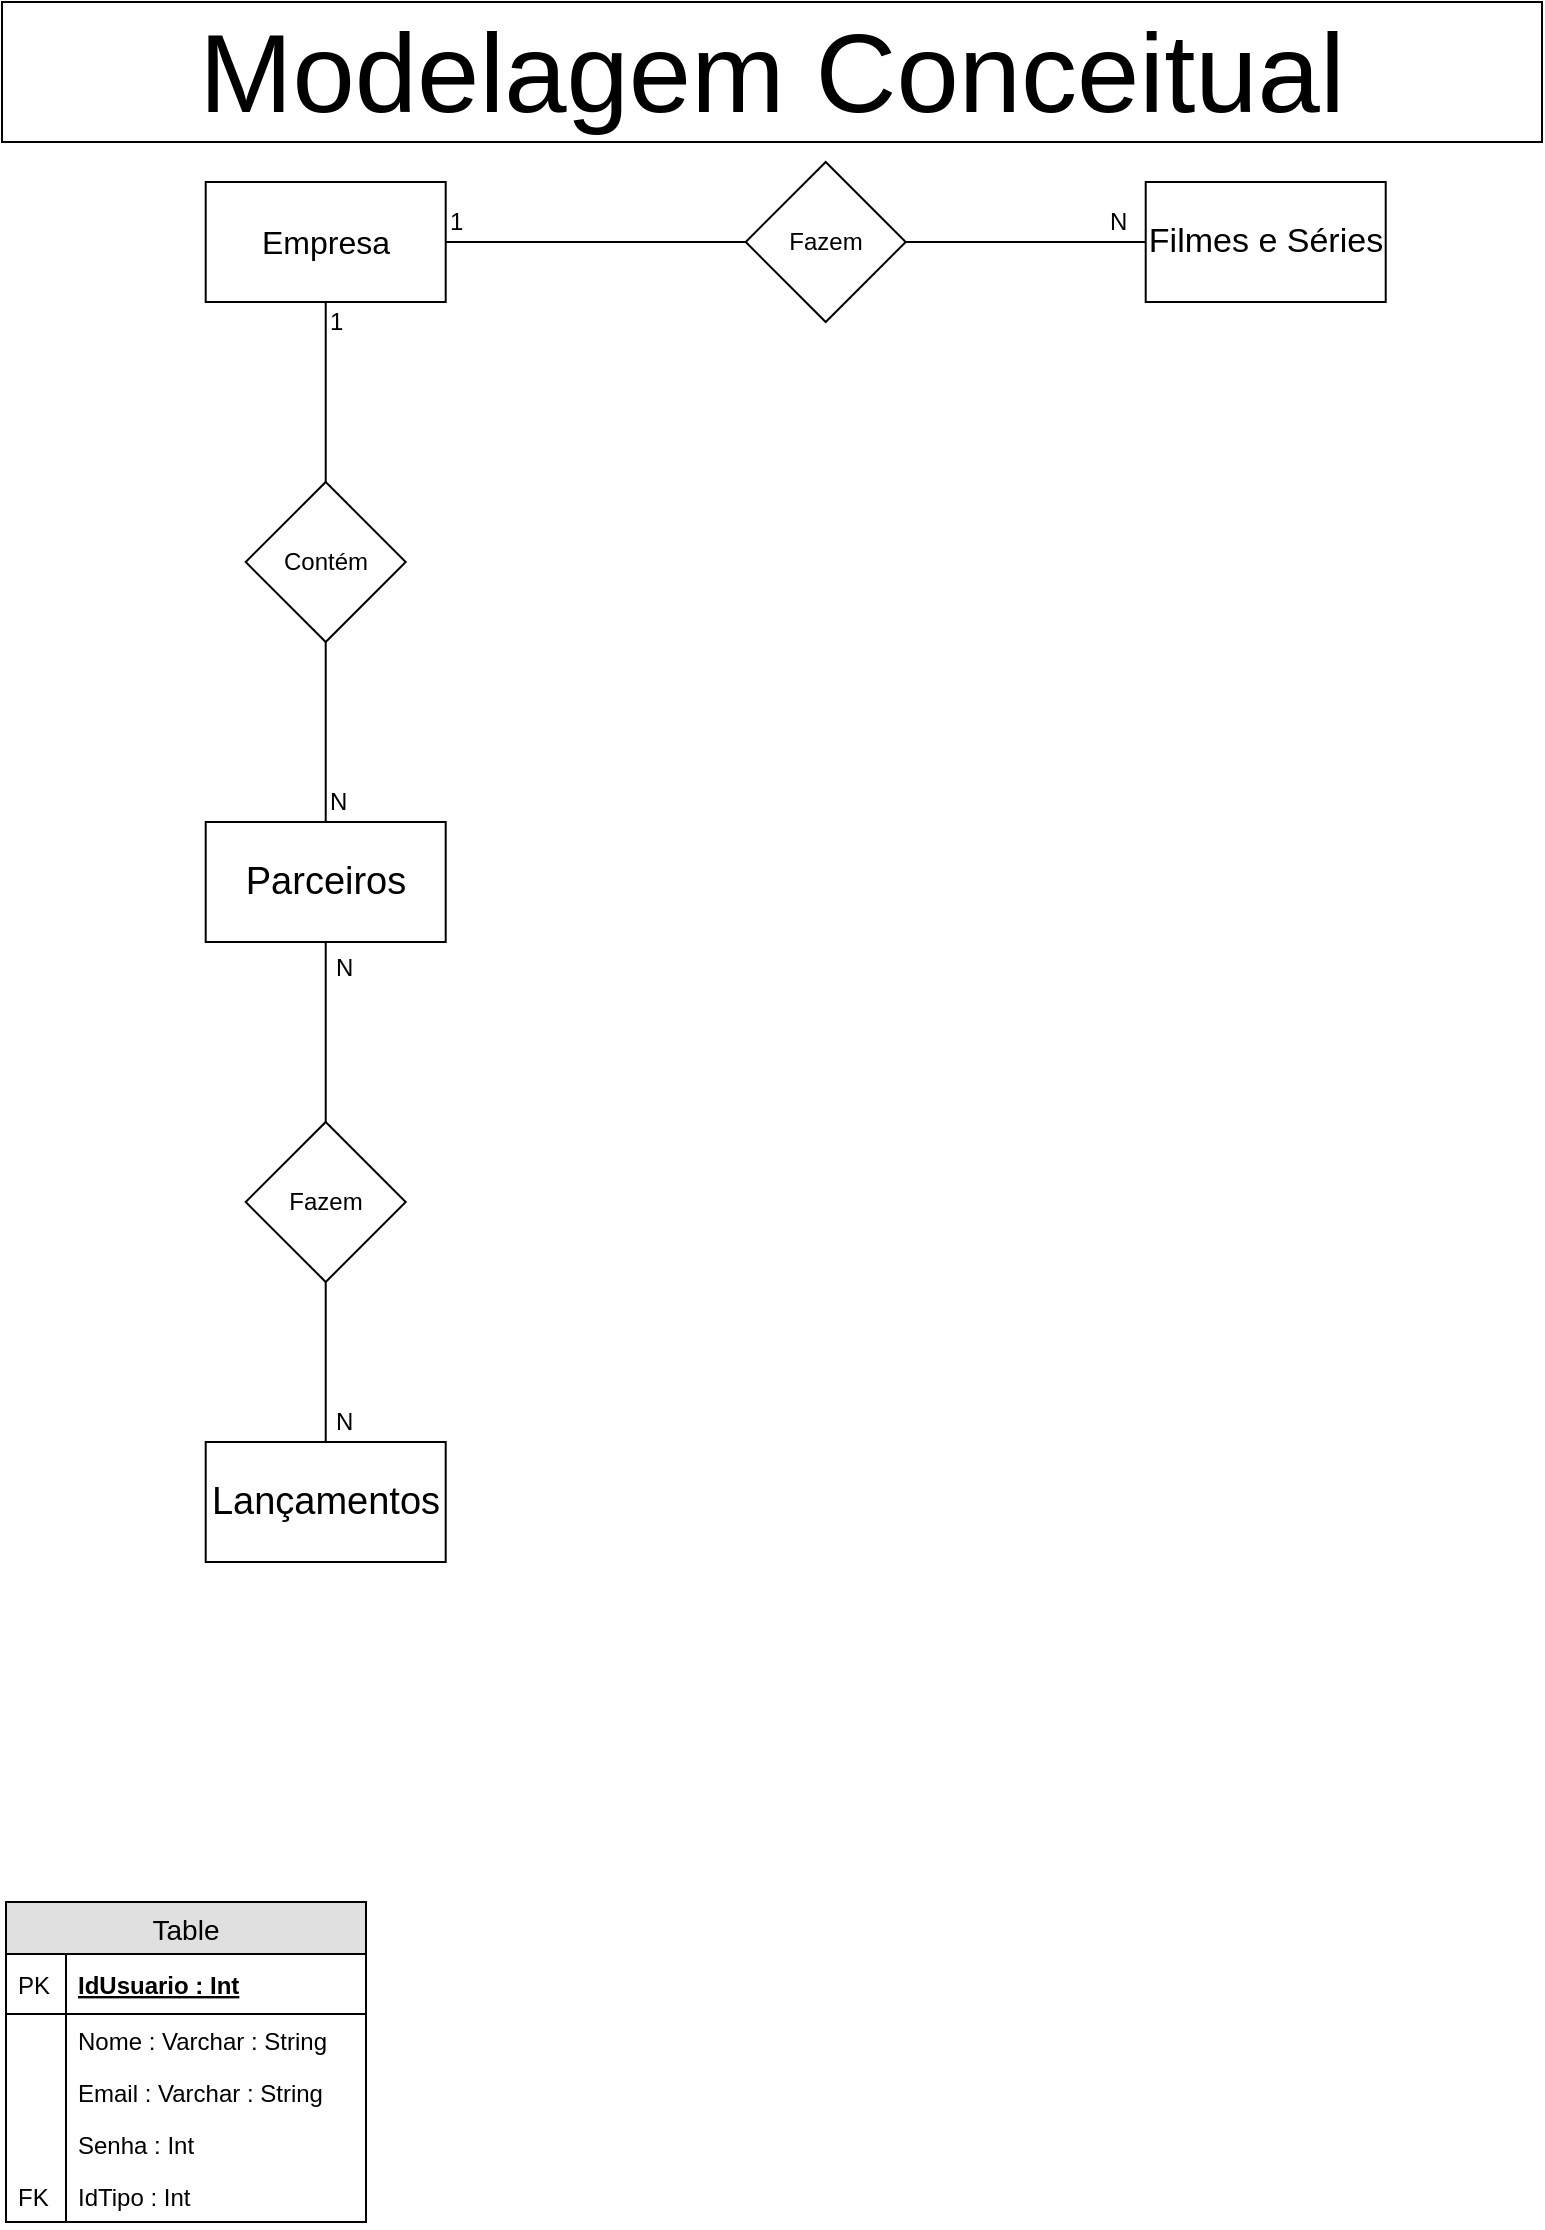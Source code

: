 <mxfile version="11.1.4" type="device"><diagram id="pKM35my9jEm7qBgAVK0z" name="Page-1"><mxGraphModel dx="1346" dy="880" grid="1" gridSize="10" guides="1" tooltips="1" connect="1" arrows="1" fold="1" page="1" pageScale="1" pageWidth="827" pageHeight="1169" math="0" shadow="0"><root><mxCell id="0"/><mxCell id="1" parent="0"/><mxCell id="f41Vhf3scK1Nf9vSHSkC-1" value="&lt;font style=&quot;font-size: 56px&quot;&gt;Modelagem Conceitual&lt;/font&gt;" style="rounded=0;whiteSpace=wrap;html=1;" vertex="1" parent="1"><mxGeometry x="28" y="80" width="770" height="70" as="geometry"/></mxCell><mxCell id="f41Vhf3scK1Nf9vSHSkC-2" value="&lt;font style=&quot;font-size: 16px&quot;&gt;Empresa&lt;/font&gt;" style="rounded=0;whiteSpace=wrap;html=1;" vertex="1" parent="1"><mxGeometry x="129.853" y="170" width="120" height="60" as="geometry"/></mxCell><mxCell id="f41Vhf3scK1Nf9vSHSkC-3" value="Contém" style="rhombus;whiteSpace=wrap;html=1;" vertex="1" parent="1"><mxGeometry x="149.853" y="320" width="80" height="80" as="geometry"/></mxCell><mxCell id="f41Vhf3scK1Nf9vSHSkC-4" value="" style="endArrow=none;html=1;entryX=0.5;entryY=0;entryDx=0;entryDy=0;exitX=0.5;exitY=1;exitDx=0;exitDy=0;" edge="1" parent="1" source="f41Vhf3scK1Nf9vSHSkC-2" target="f41Vhf3scK1Nf9vSHSkC-3"><mxGeometry width="50" height="50" relative="1" as="geometry"><mxPoint x="179.853" y="260" as="sourcePoint"/><mxPoint x="179.853" y="350" as="targetPoint"/></mxGeometry></mxCell><mxCell id="f41Vhf3scK1Nf9vSHSkC-5" value="" style="endArrow=none;html=1;entryX=0.5;entryY=1;entryDx=0;entryDy=0;exitX=0.5;exitY=0;exitDx=0;exitDy=0;" edge="1" parent="1" source="f41Vhf3scK1Nf9vSHSkC-6" target="f41Vhf3scK1Nf9vSHSkC-3"><mxGeometry width="50" height="50" relative="1" as="geometry"><mxPoint x="190" y="490" as="sourcePoint"/><mxPoint x="179.853" y="420" as="targetPoint"/></mxGeometry></mxCell><mxCell id="f41Vhf3scK1Nf9vSHSkC-6" value="&lt;font style=&quot;font-size: 19px&quot;&gt;Parceiros&lt;/font&gt;" style="rounded=0;whiteSpace=wrap;html=1;" vertex="1" parent="1"><mxGeometry x="129.853" y="490" width="120" height="60" as="geometry"/></mxCell><mxCell id="f41Vhf3scK1Nf9vSHSkC-7" value="&lt;font style=&quot;font-size: 17px&quot;&gt;Filmes e Séries&lt;/font&gt;" style="rounded=0;whiteSpace=wrap;html=1;" vertex="1" parent="1"><mxGeometry x="599.853" y="170" width="120" height="60" as="geometry"/></mxCell><mxCell id="f41Vhf3scK1Nf9vSHSkC-8" value="Fazem" style="rhombus;whiteSpace=wrap;html=1;" vertex="1" parent="1"><mxGeometry x="399.853" y="160" width="80" height="80" as="geometry"/></mxCell><mxCell id="f41Vhf3scK1Nf9vSHSkC-9" value="" style="endArrow=none;html=1;entryX=0;entryY=0.5;entryDx=0;entryDy=0;exitX=1;exitY=0.5;exitDx=0;exitDy=0;" edge="1" parent="1" source="f41Vhf3scK1Nf9vSHSkC-8" target="f41Vhf3scK1Nf9vSHSkC-7"><mxGeometry width="50" height="50" relative="1" as="geometry"><mxPoint x="129.853" y="630" as="sourcePoint"/><mxPoint x="179.853" y="580" as="targetPoint"/></mxGeometry></mxCell><mxCell id="f41Vhf3scK1Nf9vSHSkC-11" value="" style="endArrow=none;html=1;exitX=0.5;exitY=1;exitDx=0;exitDy=0;" edge="1" parent="1" source="f41Vhf3scK1Nf9vSHSkC-6" target="f41Vhf3scK1Nf9vSHSkC-12"><mxGeometry width="50" height="50" relative="1" as="geometry"><mxPoint x="129.853" y="630" as="sourcePoint"/><mxPoint x="179.853" y="580" as="targetPoint"/></mxGeometry></mxCell><mxCell id="f41Vhf3scK1Nf9vSHSkC-12" value="Fazem" style="rhombus;whiteSpace=wrap;html=1;" vertex="1" parent="1"><mxGeometry x="149.853" y="640" width="80" height="80" as="geometry"/></mxCell><mxCell id="f41Vhf3scK1Nf9vSHSkC-13" value="" style="endArrow=none;html=1;exitX=0.5;exitY=1;exitDx=0;exitDy=0;entryX=0.5;entryY=0;entryDx=0;entryDy=0;" edge="1" parent="1" source="f41Vhf3scK1Nf9vSHSkC-12" target="f41Vhf3scK1Nf9vSHSkC-14"><mxGeometry width="50" height="50" relative="1" as="geometry"><mxPoint x="129.853" y="700" as="sourcePoint"/><mxPoint x="189.853" y="780" as="targetPoint"/></mxGeometry></mxCell><mxCell id="f41Vhf3scK1Nf9vSHSkC-14" value="&lt;font style=&quot;font-size: 19px&quot;&gt;Lançamentos&lt;/font&gt;" style="rounded=0;whiteSpace=wrap;html=1;" vertex="1" parent="1"><mxGeometry x="129.853" y="800" width="120" height="60" as="geometry"/></mxCell><mxCell id="f41Vhf3scK1Nf9vSHSkC-20" value="1" style="text;html=1;resizable=0;points=[];autosize=1;align=left;verticalAlign=top;spacingTop=-4;" vertex="1" parent="1"><mxGeometry x="190" y="230" width="20" height="20" as="geometry"/></mxCell><mxCell id="f41Vhf3scK1Nf9vSHSkC-23" value="N" style="text;html=1;resizable=0;points=[];autosize=1;align=left;verticalAlign=top;spacingTop=-4;" vertex="1" parent="1"><mxGeometry x="190" y="470" width="20" height="20" as="geometry"/></mxCell><mxCell id="f41Vhf3scK1Nf9vSHSkC-32" value="N" style="text;html=1;resizable=0;points=[];autosize=1;align=left;verticalAlign=top;spacingTop=-4;" vertex="1" parent="1"><mxGeometry x="580" y="180" width="20" height="20" as="geometry"/></mxCell><mxCell id="f41Vhf3scK1Nf9vSHSkC-41" value="" style="endArrow=none;html=1;entryX=0;entryY=0.5;entryDx=0;entryDy=0;exitX=1;exitY=0.5;exitDx=0;exitDy=0;" edge="1" parent="1" source="f41Vhf3scK1Nf9vSHSkC-2" target="f41Vhf3scK1Nf9vSHSkC-8"><mxGeometry width="50" height="50" relative="1" as="geometry"><mxPoint x="290" y="190" as="sourcePoint"/><mxPoint x="80" y="880" as="targetPoint"/></mxGeometry></mxCell><mxCell id="f41Vhf3scK1Nf9vSHSkC-42" value="N" style="text;html=1;resizable=0;points=[];autosize=1;align=left;verticalAlign=top;spacingTop=-4;" vertex="1" parent="1"><mxGeometry x="193" y="553" width="20" height="20" as="geometry"/></mxCell><mxCell id="f41Vhf3scK1Nf9vSHSkC-43" value="N" style="text;html=1;resizable=0;points=[];autosize=1;align=left;verticalAlign=top;spacingTop=-4;" vertex="1" parent="1"><mxGeometry x="193" y="780" width="20" height="20" as="geometry"/></mxCell><mxCell id="f41Vhf3scK1Nf9vSHSkC-35" value="1" style="text;html=1;resizable=0;points=[];autosize=1;align=left;verticalAlign=top;spacingTop=-4;" vertex="1" parent="1"><mxGeometry x="250" y="180" width="20" height="20" as="geometry"/></mxCell><mxCell id="f41Vhf3scK1Nf9vSHSkC-45" value="Table" style="swimlane;fontStyle=0;childLayout=stackLayout;horizontal=1;startSize=26;fillColor=#e0e0e0;horizontalStack=0;resizeParent=1;resizeParentMax=0;resizeLast=0;collapsible=1;marginBottom=0;swimlaneFillColor=#ffffff;align=center;fontSize=14;" vertex="1" parent="1"><mxGeometry x="30" y="1030" width="180" height="160" as="geometry"/></mxCell><mxCell id="f41Vhf3scK1Nf9vSHSkC-46" value="IdUsuario : Int" style="shape=partialRectangle;top=0;left=0;right=0;bottom=1;align=left;verticalAlign=middle;fillColor=none;spacingLeft=34;spacingRight=4;overflow=hidden;rotatable=0;points=[[0,0.5],[1,0.5]];portConstraint=eastwest;dropTarget=0;fontStyle=5;fontSize=12;" vertex="1" parent="f41Vhf3scK1Nf9vSHSkC-45"><mxGeometry y="26" width="180" height="30" as="geometry"/></mxCell><mxCell id="f41Vhf3scK1Nf9vSHSkC-47" value="PK" style="shape=partialRectangle;top=0;left=0;bottom=0;fillColor=none;align=left;verticalAlign=middle;spacingLeft=4;spacingRight=4;overflow=hidden;rotatable=0;points=[];portConstraint=eastwest;part=1;fontSize=12;" vertex="1" connectable="0" parent="f41Vhf3scK1Nf9vSHSkC-46"><mxGeometry width="30" height="30" as="geometry"/></mxCell><mxCell id="f41Vhf3scK1Nf9vSHSkC-48" value="Nome : Varchar : String" style="shape=partialRectangle;top=0;left=0;right=0;bottom=0;align=left;verticalAlign=top;fillColor=none;spacingLeft=34;spacingRight=4;overflow=hidden;rotatable=0;points=[[0,0.5],[1,0.5]];portConstraint=eastwest;dropTarget=0;fontSize=12;" vertex="1" parent="f41Vhf3scK1Nf9vSHSkC-45"><mxGeometry y="56" width="180" height="26" as="geometry"/></mxCell><mxCell id="f41Vhf3scK1Nf9vSHSkC-49" value="" style="shape=partialRectangle;top=0;left=0;bottom=0;fillColor=none;align=left;verticalAlign=top;spacingLeft=4;spacingRight=4;overflow=hidden;rotatable=0;points=[];portConstraint=eastwest;part=1;fontSize=12;" vertex="1" connectable="0" parent="f41Vhf3scK1Nf9vSHSkC-48"><mxGeometry width="30" height="26" as="geometry"/></mxCell><mxCell id="f41Vhf3scK1Nf9vSHSkC-50" value="Email : Varchar : String" style="shape=partialRectangle;top=0;left=0;right=0;bottom=0;align=left;verticalAlign=top;fillColor=none;spacingLeft=34;spacingRight=4;overflow=hidden;rotatable=0;points=[[0,0.5],[1,0.5]];portConstraint=eastwest;dropTarget=0;fontSize=12;" vertex="1" parent="f41Vhf3scK1Nf9vSHSkC-45"><mxGeometry y="82" width="180" height="26" as="geometry"/></mxCell><mxCell id="f41Vhf3scK1Nf9vSHSkC-51" value="" style="shape=partialRectangle;top=0;left=0;bottom=0;fillColor=none;align=left;verticalAlign=top;spacingLeft=4;spacingRight=4;overflow=hidden;rotatable=0;points=[];portConstraint=eastwest;part=1;fontSize=12;" vertex="1" connectable="0" parent="f41Vhf3scK1Nf9vSHSkC-50"><mxGeometry width="30" height="26" as="geometry"/></mxCell><mxCell id="f41Vhf3scK1Nf9vSHSkC-52" value="Senha : Int" style="shape=partialRectangle;top=0;left=0;right=0;bottom=0;align=left;verticalAlign=top;fillColor=none;spacingLeft=34;spacingRight=4;overflow=hidden;rotatable=0;points=[[0,0.5],[1,0.5]];portConstraint=eastwest;dropTarget=0;fontSize=12;" vertex="1" parent="f41Vhf3scK1Nf9vSHSkC-45"><mxGeometry y="108" width="180" height="26" as="geometry"/></mxCell><mxCell id="f41Vhf3scK1Nf9vSHSkC-53" value="" style="shape=partialRectangle;top=0;left=0;bottom=0;fillColor=none;align=left;verticalAlign=top;spacingLeft=4;spacingRight=4;overflow=hidden;rotatable=0;points=[];portConstraint=eastwest;part=1;fontSize=12;" vertex="1" connectable="0" parent="f41Vhf3scK1Nf9vSHSkC-52"><mxGeometry width="30" height="26" as="geometry"/></mxCell><mxCell id="f41Vhf3scK1Nf9vSHSkC-54" value="IdTipo : Int" style="shape=partialRectangle;top=0;left=0;right=0;bottom=0;align=left;verticalAlign=top;fillColor=none;spacingLeft=34;spacingRight=4;overflow=hidden;rotatable=0;points=[[0,0.5],[1,0.5]];portConstraint=eastwest;dropTarget=0;fontSize=12;" vertex="1" parent="f41Vhf3scK1Nf9vSHSkC-45"><mxGeometry y="134" width="180" height="26" as="geometry"/></mxCell><mxCell id="f41Vhf3scK1Nf9vSHSkC-55" value="FK" style="shape=partialRectangle;top=0;left=0;bottom=0;fillColor=none;align=left;verticalAlign=top;spacingLeft=4;spacingRight=4;overflow=hidden;rotatable=0;points=[];portConstraint=eastwest;part=1;fontSize=12;" vertex="1" connectable="0" parent="f41Vhf3scK1Nf9vSHSkC-54"><mxGeometry width="30" height="26" as="geometry"/></mxCell></root></mxGraphModel></diagram></mxfile>